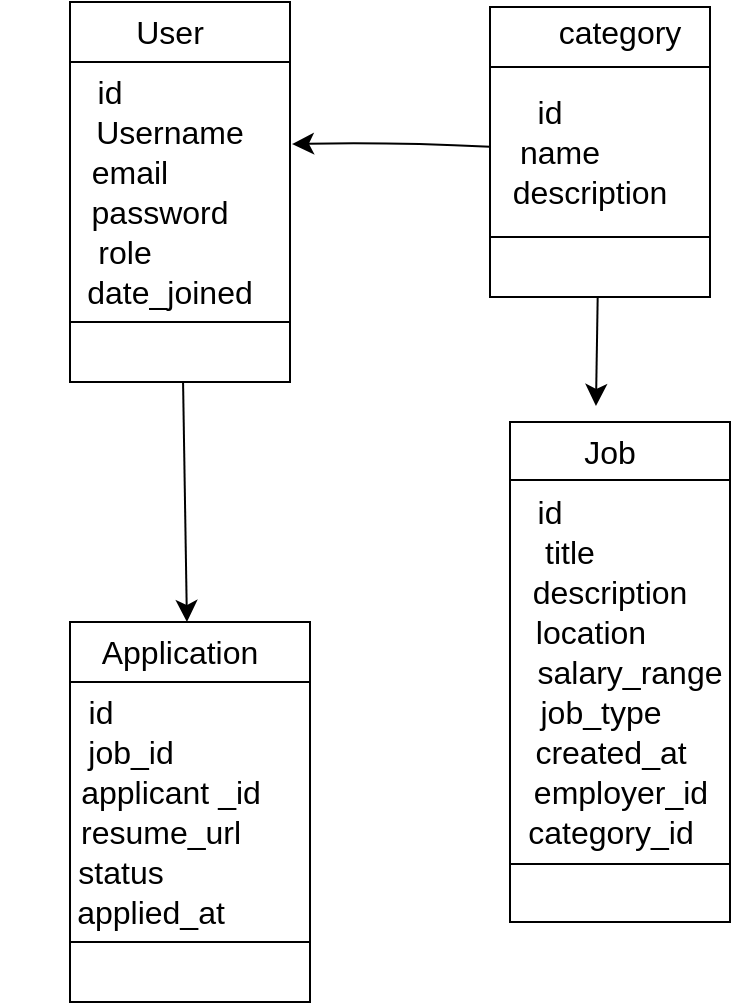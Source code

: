 <mxfile version="28.2.1">
  <diagram name="Page-1" id="lf6SYSMungNSHqyr82Il">
    <mxGraphModel dx="778" dy="547" grid="1" gridSize="10" guides="1" tooltips="1" connect="1" arrows="1" fold="1" page="1" pageScale="1" pageWidth="850" pageHeight="1100" math="0" shadow="0">
      <root>
        <mxCell id="0" />
        <mxCell id="1" parent="0" />
        <mxCell id="wrqXNDuFrHSQB-zj5gmG-38" value="" style="edgeStyle=none;curved=1;rounded=0;orthogonalLoop=1;jettySize=auto;html=1;fontSize=12;startSize=8;endSize=8;" edge="1" parent="1" source="wrqXNDuFrHSQB-zj5gmG-1" target="wrqXNDuFrHSQB-zj5gmG-37">
          <mxGeometry relative="1" as="geometry" />
        </mxCell>
        <mxCell id="wrqXNDuFrHSQB-zj5gmG-1" value="" style="shape=process;whiteSpace=wrap;html=1;backgroundOutline=1;direction=south;size=0.158;" vertex="1" parent="1">
          <mxGeometry x="60" y="40" width="110" height="190" as="geometry" />
        </mxCell>
        <mxCell id="wrqXNDuFrHSQB-zj5gmG-2" value="User" style="text;strokeColor=none;fillColor=none;html=1;align=center;verticalAlign=middle;whiteSpace=wrap;rounded=0;fontSize=16;" vertex="1" parent="1">
          <mxGeometry x="80" y="40" width="60" height="30" as="geometry" />
        </mxCell>
        <mxCell id="wrqXNDuFrHSQB-zj5gmG-3" value="id" style="text;strokeColor=none;fillColor=none;html=1;align=center;verticalAlign=middle;whiteSpace=wrap;rounded=0;fontSize=16;" vertex="1" parent="1">
          <mxGeometry x="50" y="70" width="60" height="30" as="geometry" />
        </mxCell>
        <mxCell id="wrqXNDuFrHSQB-zj5gmG-4" value="Username" style="text;strokeColor=none;fillColor=none;html=1;align=center;verticalAlign=middle;whiteSpace=wrap;rounded=0;fontSize=16;" vertex="1" parent="1">
          <mxGeometry x="80" y="90" width="60" height="30" as="geometry" />
        </mxCell>
        <mxCell id="wrqXNDuFrHSQB-zj5gmG-5" value="email" style="text;strokeColor=none;fillColor=none;html=1;align=center;verticalAlign=middle;whiteSpace=wrap;rounded=0;fontSize=16;" vertex="1" parent="1">
          <mxGeometry x="60" y="110" width="60" height="30" as="geometry" />
        </mxCell>
        <mxCell id="wrqXNDuFrHSQB-zj5gmG-6" value="password" style="text;strokeColor=none;fillColor=none;html=1;align=center;verticalAlign=middle;whiteSpace=wrap;rounded=0;fontSize=16;" vertex="1" parent="1">
          <mxGeometry x="70" y="130" width="70" height="30" as="geometry" />
        </mxCell>
        <mxCell id="wrqXNDuFrHSQB-zj5gmG-7" value="role" style="text;strokeColor=none;fillColor=none;html=1;align=center;verticalAlign=middle;whiteSpace=wrap;rounded=0;fontSize=16;" vertex="1" parent="1">
          <mxGeometry x="55" y="150" width="65" height="30" as="geometry" />
        </mxCell>
        <mxCell id="wrqXNDuFrHSQB-zj5gmG-8" value="date_joined" style="text;strokeColor=none;fillColor=none;html=1;align=center;verticalAlign=middle;whiteSpace=wrap;rounded=0;fontSize=16;" vertex="1" parent="1">
          <mxGeometry x="80" y="170" width="60" height="30" as="geometry" />
        </mxCell>
        <mxCell id="wrqXNDuFrHSQB-zj5gmG-17" value="" style="edgeStyle=none;curved=1;rounded=0;orthogonalLoop=1;jettySize=auto;html=1;fontSize=12;startSize=8;endSize=8;entryX=0.374;entryY=-0.009;entryDx=0;entryDy=0;entryPerimeter=0;" edge="1" parent="1" source="wrqXNDuFrHSQB-zj5gmG-13" target="wrqXNDuFrHSQB-zj5gmG-1">
          <mxGeometry relative="1" as="geometry">
            <mxPoint x="180" y="130" as="targetPoint" />
            <Array as="points">
              <mxPoint x="220" y="110" />
            </Array>
          </mxGeometry>
        </mxCell>
        <mxCell id="wrqXNDuFrHSQB-zj5gmG-36" value="" style="edgeStyle=none;curved=1;rounded=0;orthogonalLoop=1;jettySize=auto;html=1;fontSize=12;startSize=8;endSize=8;entryX=0.383;entryY=-0.267;entryDx=0;entryDy=0;entryPerimeter=0;" edge="1" parent="1" source="wrqXNDuFrHSQB-zj5gmG-13" target="wrqXNDuFrHSQB-zj5gmG-23">
          <mxGeometry relative="1" as="geometry" />
        </mxCell>
        <mxCell id="wrqXNDuFrHSQB-zj5gmG-13" value="" style="shape=process;whiteSpace=wrap;html=1;backgroundOutline=1;direction=south;size=0.207;" vertex="1" parent="1">
          <mxGeometry x="270" y="42.5" width="110" height="145" as="geometry" />
        </mxCell>
        <mxCell id="wrqXNDuFrHSQB-zj5gmG-14" style="edgeStyle=none;curved=1;rounded=0;orthogonalLoop=1;jettySize=auto;html=1;exitX=1;exitY=0.5;exitDx=0;exitDy=0;fontSize=12;startSize=8;endSize=8;" edge="1" parent="1" source="wrqXNDuFrHSQB-zj5gmG-13" target="wrqXNDuFrHSQB-zj5gmG-13">
          <mxGeometry relative="1" as="geometry" />
        </mxCell>
        <mxCell id="wrqXNDuFrHSQB-zj5gmG-16" value="category" style="text;strokeColor=none;fillColor=none;html=1;align=center;verticalAlign=middle;whiteSpace=wrap;rounded=0;fontSize=16;" vertex="1" parent="1">
          <mxGeometry x="305" y="40" width="60" height="30" as="geometry" />
        </mxCell>
        <mxCell id="wrqXNDuFrHSQB-zj5gmG-18" value="id" style="text;strokeColor=none;fillColor=none;html=1;align=center;verticalAlign=middle;whiteSpace=wrap;rounded=0;fontSize=16;" vertex="1" parent="1">
          <mxGeometry x="270" y="80" width="60" height="30" as="geometry" />
        </mxCell>
        <mxCell id="wrqXNDuFrHSQB-zj5gmG-19" value="name" style="text;strokeColor=none;align=center;fillColor=none;html=1;verticalAlign=middle;whiteSpace=wrap;rounded=0;fontSize=16;" vertex="1" parent="1">
          <mxGeometry x="275" y="100" width="60" height="30" as="geometry" />
        </mxCell>
        <mxCell id="wrqXNDuFrHSQB-zj5gmG-21" value="description" style="text;strokeColor=none;fillColor=none;html=1;align=center;verticalAlign=middle;whiteSpace=wrap;rounded=0;fontSize=16;" vertex="1" parent="1">
          <mxGeometry x="290" y="120" width="60" height="30" as="geometry" />
        </mxCell>
        <mxCell id="wrqXNDuFrHSQB-zj5gmG-22" value="" style="shape=process;whiteSpace=wrap;html=1;backgroundOutline=1;direction=south;size=0.115;" vertex="1" parent="1">
          <mxGeometry x="280" y="250" width="110" height="250" as="geometry" />
        </mxCell>
        <mxCell id="wrqXNDuFrHSQB-zj5gmG-23" value="Job" style="text;strokeColor=none;fillColor=none;html=1;align=center;verticalAlign=middle;whiteSpace=wrap;rounded=0;fontSize=16;" vertex="1" parent="1">
          <mxGeometry x="300" y="250" width="60" height="30" as="geometry" />
        </mxCell>
        <mxCell id="wrqXNDuFrHSQB-zj5gmG-24" value="id" style="text;strokeColor=none;fillColor=none;html=1;align=center;verticalAlign=middle;whiteSpace=wrap;rounded=0;fontSize=16;" vertex="1" parent="1">
          <mxGeometry x="270" y="280" width="60" height="30" as="geometry" />
        </mxCell>
        <mxCell id="wrqXNDuFrHSQB-zj5gmG-25" value="title" style="text;strokeColor=none;fillColor=none;html=1;align=center;verticalAlign=middle;whiteSpace=wrap;rounded=0;fontSize=16;" vertex="1" parent="1">
          <mxGeometry x="280" y="300" width="60" height="30" as="geometry" />
        </mxCell>
        <mxCell id="wrqXNDuFrHSQB-zj5gmG-26" value="description" style="text;strokeColor=none;fillColor=none;html=1;align=center;verticalAlign=middle;whiteSpace=wrap;rounded=0;fontSize=16;" vertex="1" parent="1">
          <mxGeometry x="300" y="320" width="60" height="30" as="geometry" />
        </mxCell>
        <mxCell id="wrqXNDuFrHSQB-zj5gmG-27" value="location" style="text;html=1;align=center;verticalAlign=middle;resizable=0;points=[];autosize=1;strokeColor=none;fillColor=none;fontSize=16;" vertex="1" parent="1">
          <mxGeometry x="280" y="340" width="80" height="30" as="geometry" />
        </mxCell>
        <mxCell id="wrqXNDuFrHSQB-zj5gmG-28" value="salary_range" style="text;strokeColor=none;fillColor=none;html=1;align=center;verticalAlign=middle;whiteSpace=wrap;rounded=0;fontSize=16;" vertex="1" parent="1">
          <mxGeometry x="310" y="360" width="60" height="30" as="geometry" />
        </mxCell>
        <mxCell id="wrqXNDuFrHSQB-zj5gmG-29" value="job_type" style="text;html=1;align=center;verticalAlign=middle;resizable=0;points=[];autosize=1;strokeColor=none;fillColor=none;fontSize=16;" vertex="1" parent="1">
          <mxGeometry x="285" y="380" width="80" height="30" as="geometry" />
        </mxCell>
        <mxCell id="wrqXNDuFrHSQB-zj5gmG-30" value="created_at" style="text;html=1;align=center;verticalAlign=middle;resizable=0;points=[];autosize=1;strokeColor=none;fillColor=none;fontSize=16;" vertex="1" parent="1">
          <mxGeometry x="280" y="400" width="100" height="30" as="geometry" />
        </mxCell>
        <mxCell id="wrqXNDuFrHSQB-zj5gmG-31" value="employer_id" style="text;html=1;align=center;verticalAlign=middle;resizable=0;points=[];autosize=1;strokeColor=none;fillColor=none;fontSize=16;" vertex="1" parent="1">
          <mxGeometry x="280" y="420" width="110" height="30" as="geometry" />
        </mxCell>
        <mxCell id="wrqXNDuFrHSQB-zj5gmG-32" value="category_id" style="text;html=1;align=center;verticalAlign=middle;resizable=0;points=[];autosize=1;strokeColor=none;fillColor=none;fontSize=16;" vertex="1" parent="1">
          <mxGeometry x="275" y="440" width="110" height="30" as="geometry" />
        </mxCell>
        <mxCell id="wrqXNDuFrHSQB-zj5gmG-37" value="" style="shape=process;whiteSpace=wrap;html=1;backgroundOutline=1;direction=south;size=0.158;" vertex="1" parent="1">
          <mxGeometry x="60" y="350" width="120" height="190" as="geometry" />
        </mxCell>
        <mxCell id="wrqXNDuFrHSQB-zj5gmG-39" value="Application" style="text;strokeColor=none;fillColor=none;html=1;align=center;verticalAlign=middle;whiteSpace=wrap;rounded=0;fontSize=16;" vertex="1" parent="1">
          <mxGeometry x="25" y="350" width="180" height="30" as="geometry" />
        </mxCell>
        <mxCell id="wrqXNDuFrHSQB-zj5gmG-42" value="id" style="text;html=1;align=center;verticalAlign=middle;resizable=0;points=[];autosize=1;strokeColor=none;fillColor=none;fontSize=16;" vertex="1" parent="1">
          <mxGeometry x="55" y="380" width="40" height="30" as="geometry" />
        </mxCell>
        <mxCell id="wrqXNDuFrHSQB-zj5gmG-43" value="job_id" style="text;html=1;align=center;verticalAlign=middle;resizable=0;points=[];autosize=1;strokeColor=none;fillColor=none;fontSize=16;" vertex="1" parent="1">
          <mxGeometry x="55" y="400" width="70" height="30" as="geometry" />
        </mxCell>
        <mxCell id="wrqXNDuFrHSQB-zj5gmG-47" value="applicant _id" style="text;html=1;align=center;verticalAlign=middle;resizable=0;points=[];autosize=1;strokeColor=none;fillColor=none;fontSize=16;" vertex="1" parent="1">
          <mxGeometry x="55" y="420" width="110" height="30" as="geometry" />
        </mxCell>
        <mxCell id="wrqXNDuFrHSQB-zj5gmG-50" value="resume_url" style="text;html=1;align=center;verticalAlign=middle;resizable=0;points=[];autosize=1;strokeColor=none;fillColor=none;fontSize=16;" vertex="1" parent="1">
          <mxGeometry x="55" y="440" width="100" height="30" as="geometry" />
        </mxCell>
        <mxCell id="wrqXNDuFrHSQB-zj5gmG-51" value="status" style="text;html=1;align=center;verticalAlign=middle;resizable=0;points=[];autosize=1;strokeColor=none;fillColor=none;fontSize=16;" vertex="1" parent="1">
          <mxGeometry x="50" y="460" width="70" height="30" as="geometry" />
        </mxCell>
        <mxCell id="wrqXNDuFrHSQB-zj5gmG-52" value="applied_at" style="text;html=1;align=center;verticalAlign=middle;resizable=0;points=[];autosize=1;strokeColor=none;fillColor=none;fontSize=16;" vertex="1" parent="1">
          <mxGeometry x="50" y="480" width="100" height="30" as="geometry" />
        </mxCell>
      </root>
    </mxGraphModel>
  </diagram>
</mxfile>
